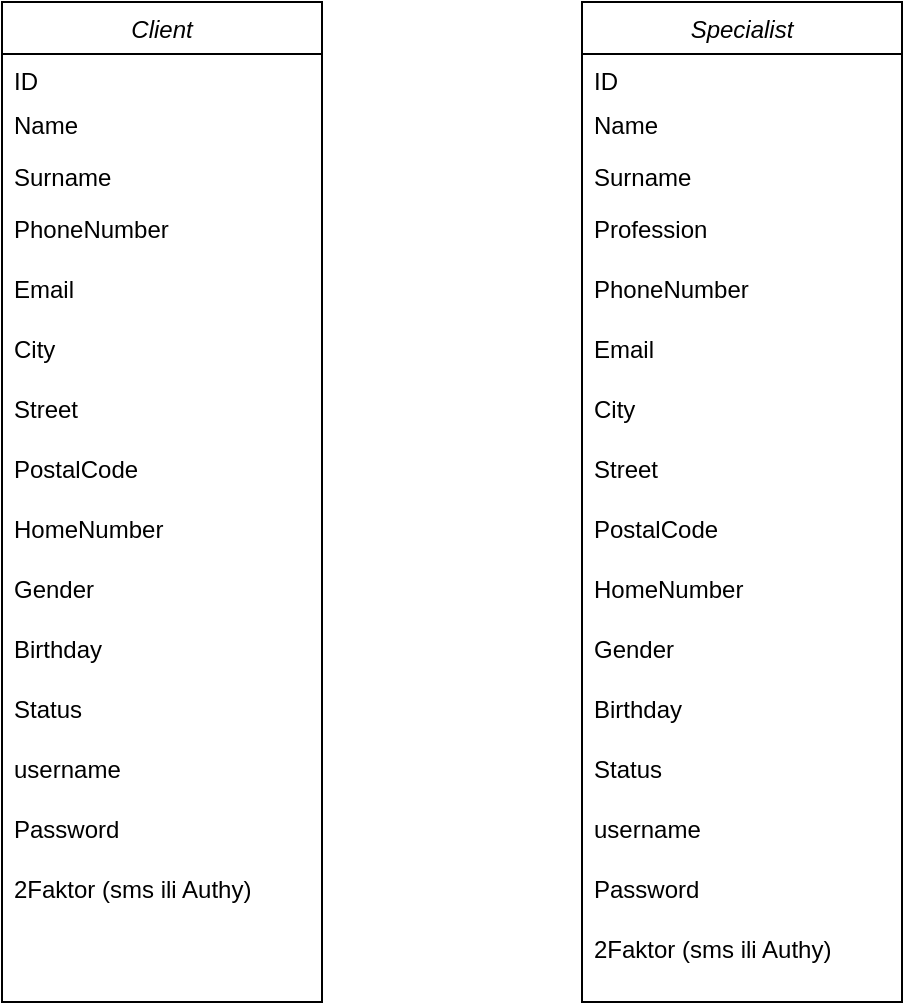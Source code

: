 <mxfile version="22.0.8" type="github">
  <diagram id="C5RBs43oDa-KdzZeNtuy" name="V-01">
    <mxGraphModel dx="954" dy="676" grid="1" gridSize="10" guides="1" tooltips="1" connect="1" arrows="0" fold="1" page="1" pageScale="1" pageWidth="827" pageHeight="1169" background="#ffffff" math="0" shadow="0">
      <root>
        <mxCell id="WIyWlLk6GJQsqaUBKTNV-0" />
        <mxCell id="WIyWlLk6GJQsqaUBKTNV-1" parent="WIyWlLk6GJQsqaUBKTNV-0" />
        <mxCell id="zkfFHV4jXpPFQw0GAbJ--0" value="Client" style="swimlane;fontStyle=2;align=center;verticalAlign=top;childLayout=stackLayout;horizontal=1;startSize=26;horizontalStack=0;resizeParent=1;resizeLast=0;collapsible=1;marginBottom=0;rounded=0;shadow=0;strokeWidth=1;" parent="WIyWlLk6GJQsqaUBKTNV-1" vertex="1">
          <mxGeometry x="80" y="120" width="160" height="500" as="geometry">
            <mxRectangle x="230" y="140" width="160" height="26" as="alternateBounds" />
          </mxGeometry>
        </mxCell>
        <mxCell id="zkfFHV4jXpPFQw0GAbJ--1" value="ID" style="text;align=left;verticalAlign=top;spacingLeft=4;spacingRight=4;overflow=hidden;rotatable=0;points=[[0,0.5],[1,0.5]];portConstraint=eastwest;" parent="zkfFHV4jXpPFQw0GAbJ--0" vertex="1">
          <mxGeometry y="26" width="160" height="22" as="geometry" />
        </mxCell>
        <mxCell id="zkfFHV4jXpPFQw0GAbJ--3" value="Name" style="text;align=left;verticalAlign=top;spacingLeft=4;spacingRight=4;overflow=hidden;rotatable=0;points=[[0,0.5],[1,0.5]];portConstraint=eastwest;rounded=0;shadow=0;html=0;" parent="zkfFHV4jXpPFQw0GAbJ--0" vertex="1">
          <mxGeometry y="48" width="160" height="26" as="geometry" />
        </mxCell>
        <mxCell id="vKKr8r4B2aW35uvNm8Vb-0" value="Surname" style="text;align=left;verticalAlign=top;spacingLeft=4;spacingRight=4;overflow=hidden;rotatable=0;points=[[0,0.5],[1,0.5]];portConstraint=eastwest;rounded=0;shadow=0;html=0;" vertex="1" parent="zkfFHV4jXpPFQw0GAbJ--0">
          <mxGeometry y="74" width="160" height="26" as="geometry" />
        </mxCell>
        <mxCell id="vKKr8r4B2aW35uvNm8Vb-4" value="PhoneNumber" style="text;align=left;verticalAlign=top;spacingLeft=4;spacingRight=4;overflow=hidden;rotatable=0;points=[[0,0.5],[1,0.5]];portConstraint=eastwest;rounded=0;shadow=0;html=0;" vertex="1" parent="zkfFHV4jXpPFQw0GAbJ--0">
          <mxGeometry y="100" width="160" height="30" as="geometry" />
        </mxCell>
        <mxCell id="vKKr8r4B2aW35uvNm8Vb-5" value="Email" style="text;align=left;verticalAlign=top;spacingLeft=4;spacingRight=4;overflow=hidden;rotatable=0;points=[[0,0.5],[1,0.5]];portConstraint=eastwest;rounded=0;shadow=0;html=0;" vertex="1" parent="zkfFHV4jXpPFQw0GAbJ--0">
          <mxGeometry y="130" width="160" height="30" as="geometry" />
        </mxCell>
        <mxCell id="vKKr8r4B2aW35uvNm8Vb-6" value="City&#xa;" style="text;align=left;verticalAlign=top;spacingLeft=4;spacingRight=4;overflow=hidden;rotatable=0;points=[[0,0.5],[1,0.5]];portConstraint=eastwest;rounded=0;shadow=0;html=0;" vertex="1" parent="zkfFHV4jXpPFQw0GAbJ--0">
          <mxGeometry y="160" width="160" height="30" as="geometry" />
        </mxCell>
        <mxCell id="vKKr8r4B2aW35uvNm8Vb-19" value="Street" style="text;align=left;verticalAlign=top;spacingLeft=4;spacingRight=4;overflow=hidden;rotatable=0;points=[[0,0.5],[1,0.5]];portConstraint=eastwest;rounded=0;shadow=0;html=0;" vertex="1" parent="zkfFHV4jXpPFQw0GAbJ--0">
          <mxGeometry y="190" width="160" height="30" as="geometry" />
        </mxCell>
        <mxCell id="vKKr8r4B2aW35uvNm8Vb-20" value="PostalCode" style="text;align=left;verticalAlign=top;spacingLeft=4;spacingRight=4;overflow=hidden;rotatable=0;points=[[0,0.5],[1,0.5]];portConstraint=eastwest;rounded=0;shadow=0;html=0;" vertex="1" parent="zkfFHV4jXpPFQw0GAbJ--0">
          <mxGeometry y="220" width="160" height="30" as="geometry" />
        </mxCell>
        <mxCell id="vKKr8r4B2aW35uvNm8Vb-21" value="HomeNumber" style="text;align=left;verticalAlign=top;spacingLeft=4;spacingRight=4;overflow=hidden;rotatable=0;points=[[0,0.5],[1,0.5]];portConstraint=eastwest;rounded=0;shadow=0;html=0;" vertex="1" parent="zkfFHV4jXpPFQw0GAbJ--0">
          <mxGeometry y="250" width="160" height="30" as="geometry" />
        </mxCell>
        <mxCell id="vKKr8r4B2aW35uvNm8Vb-7" value="Gender" style="text;align=left;verticalAlign=top;spacingLeft=4;spacingRight=4;overflow=hidden;rotatable=0;points=[[0,0.5],[1,0.5]];portConstraint=eastwest;rounded=0;shadow=0;html=0;" vertex="1" parent="zkfFHV4jXpPFQw0GAbJ--0">
          <mxGeometry y="280" width="160" height="30" as="geometry" />
        </mxCell>
        <mxCell id="vKKr8r4B2aW35uvNm8Vb-8" value="Birthday" style="text;align=left;verticalAlign=top;spacingLeft=4;spacingRight=4;overflow=hidden;rotatable=0;points=[[0,0.5],[1,0.5]];portConstraint=eastwest;rounded=0;shadow=0;html=0;" vertex="1" parent="zkfFHV4jXpPFQw0GAbJ--0">
          <mxGeometry y="310" width="160" height="30" as="geometry" />
        </mxCell>
        <mxCell id="vKKr8r4B2aW35uvNm8Vb-35" value="Status" style="text;align=left;verticalAlign=top;spacingLeft=4;spacingRight=4;overflow=hidden;rotatable=0;points=[[0,0.5],[1,0.5]];portConstraint=eastwest;rounded=0;shadow=0;html=0;" vertex="1" parent="zkfFHV4jXpPFQw0GAbJ--0">
          <mxGeometry y="340" width="160" height="30" as="geometry" />
        </mxCell>
        <mxCell id="vKKr8r4B2aW35uvNm8Vb-37" value="username" style="text;align=left;verticalAlign=top;spacingLeft=4;spacingRight=4;overflow=hidden;rotatable=0;points=[[0,0.5],[1,0.5]];portConstraint=eastwest;rounded=0;shadow=0;html=0;" vertex="1" parent="zkfFHV4jXpPFQw0GAbJ--0">
          <mxGeometry y="370" width="160" height="30" as="geometry" />
        </mxCell>
        <mxCell id="vKKr8r4B2aW35uvNm8Vb-39" value="Password" style="text;align=left;verticalAlign=top;spacingLeft=4;spacingRight=4;overflow=hidden;rotatable=0;points=[[0,0.5],[1,0.5]];portConstraint=eastwest;rounded=0;shadow=0;html=0;" vertex="1" parent="zkfFHV4jXpPFQw0GAbJ--0">
          <mxGeometry y="400" width="160" height="30" as="geometry" />
        </mxCell>
        <mxCell id="vKKr8r4B2aW35uvNm8Vb-41" value="2Faktor (sms ili Authy)" style="text;align=left;verticalAlign=top;spacingLeft=4;spacingRight=4;overflow=hidden;rotatable=0;points=[[0,0.5],[1,0.5]];portConstraint=eastwest;rounded=0;shadow=0;html=0;" vertex="1" parent="zkfFHV4jXpPFQw0GAbJ--0">
          <mxGeometry y="430" width="160" height="30" as="geometry" />
        </mxCell>
        <mxCell id="vKKr8r4B2aW35uvNm8Vb-22" value="Specialist" style="swimlane;fontStyle=2;align=center;verticalAlign=top;childLayout=stackLayout;horizontal=1;startSize=26;horizontalStack=0;resizeParent=1;resizeLast=0;collapsible=1;marginBottom=0;rounded=0;shadow=0;strokeWidth=1;fontColor=#000000;" vertex="1" parent="WIyWlLk6GJQsqaUBKTNV-1">
          <mxGeometry x="370" y="120" width="160" height="500" as="geometry">
            <mxRectangle x="230" y="140" width="160" height="26" as="alternateBounds" />
          </mxGeometry>
        </mxCell>
        <mxCell id="vKKr8r4B2aW35uvNm8Vb-23" value="ID" style="text;align=left;verticalAlign=top;spacingLeft=4;spacingRight=4;overflow=hidden;rotatable=0;points=[[0,0.5],[1,0.5]];portConstraint=eastwest;" vertex="1" parent="vKKr8r4B2aW35uvNm8Vb-22">
          <mxGeometry y="26" width="160" height="22" as="geometry" />
        </mxCell>
        <mxCell id="vKKr8r4B2aW35uvNm8Vb-24" value="Name" style="text;align=left;verticalAlign=top;spacingLeft=4;spacingRight=4;overflow=hidden;rotatable=0;points=[[0,0.5],[1,0.5]];portConstraint=eastwest;rounded=0;shadow=0;html=0;" vertex="1" parent="vKKr8r4B2aW35uvNm8Vb-22">
          <mxGeometry y="48" width="160" height="26" as="geometry" />
        </mxCell>
        <mxCell id="vKKr8r4B2aW35uvNm8Vb-25" value="Surname" style="text;align=left;verticalAlign=top;spacingLeft=4;spacingRight=4;overflow=hidden;rotatable=0;points=[[0,0.5],[1,0.5]];portConstraint=eastwest;rounded=0;shadow=0;html=0;" vertex="1" parent="vKKr8r4B2aW35uvNm8Vb-22">
          <mxGeometry y="74" width="160" height="26" as="geometry" />
        </mxCell>
        <mxCell id="vKKr8r4B2aW35uvNm8Vb-34" value="Profession" style="text;align=left;verticalAlign=top;spacingLeft=4;spacingRight=4;overflow=hidden;rotatable=0;points=[[0,0.5],[1,0.5]];portConstraint=eastwest;rounded=0;shadow=0;html=0;" vertex="1" parent="vKKr8r4B2aW35uvNm8Vb-22">
          <mxGeometry y="100" width="160" height="30" as="geometry" />
        </mxCell>
        <mxCell id="vKKr8r4B2aW35uvNm8Vb-26" value="PhoneNumber" style="text;align=left;verticalAlign=top;spacingLeft=4;spacingRight=4;overflow=hidden;rotatable=0;points=[[0,0.5],[1,0.5]];portConstraint=eastwest;rounded=0;shadow=0;html=0;" vertex="1" parent="vKKr8r4B2aW35uvNm8Vb-22">
          <mxGeometry y="130" width="160" height="30" as="geometry" />
        </mxCell>
        <mxCell id="vKKr8r4B2aW35uvNm8Vb-27" value="Email" style="text;align=left;verticalAlign=top;spacingLeft=4;spacingRight=4;overflow=hidden;rotatable=0;points=[[0,0.5],[1,0.5]];portConstraint=eastwest;rounded=0;shadow=0;html=0;" vertex="1" parent="vKKr8r4B2aW35uvNm8Vb-22">
          <mxGeometry y="160" width="160" height="30" as="geometry" />
        </mxCell>
        <mxCell id="vKKr8r4B2aW35uvNm8Vb-28" value="City&#xa;" style="text;align=left;verticalAlign=top;spacingLeft=4;spacingRight=4;overflow=hidden;rotatable=0;points=[[0,0.5],[1,0.5]];portConstraint=eastwest;rounded=0;shadow=0;html=0;" vertex="1" parent="vKKr8r4B2aW35uvNm8Vb-22">
          <mxGeometry y="190" width="160" height="30" as="geometry" />
        </mxCell>
        <mxCell id="vKKr8r4B2aW35uvNm8Vb-29" value="Street" style="text;align=left;verticalAlign=top;spacingLeft=4;spacingRight=4;overflow=hidden;rotatable=0;points=[[0,0.5],[1,0.5]];portConstraint=eastwest;rounded=0;shadow=0;html=0;" vertex="1" parent="vKKr8r4B2aW35uvNm8Vb-22">
          <mxGeometry y="220" width="160" height="30" as="geometry" />
        </mxCell>
        <mxCell id="vKKr8r4B2aW35uvNm8Vb-30" value="PostalCode" style="text;align=left;verticalAlign=top;spacingLeft=4;spacingRight=4;overflow=hidden;rotatable=0;points=[[0,0.5],[1,0.5]];portConstraint=eastwest;rounded=0;shadow=0;html=0;" vertex="1" parent="vKKr8r4B2aW35uvNm8Vb-22">
          <mxGeometry y="250" width="160" height="30" as="geometry" />
        </mxCell>
        <mxCell id="vKKr8r4B2aW35uvNm8Vb-31" value="HomeNumber" style="text;align=left;verticalAlign=top;spacingLeft=4;spacingRight=4;overflow=hidden;rotatable=0;points=[[0,0.5],[1,0.5]];portConstraint=eastwest;rounded=0;shadow=0;html=0;" vertex="1" parent="vKKr8r4B2aW35uvNm8Vb-22">
          <mxGeometry y="280" width="160" height="30" as="geometry" />
        </mxCell>
        <mxCell id="vKKr8r4B2aW35uvNm8Vb-32" value="Gender" style="text;align=left;verticalAlign=top;spacingLeft=4;spacingRight=4;overflow=hidden;rotatable=0;points=[[0,0.5],[1,0.5]];portConstraint=eastwest;rounded=0;shadow=0;html=0;" vertex="1" parent="vKKr8r4B2aW35uvNm8Vb-22">
          <mxGeometry y="310" width="160" height="30" as="geometry" />
        </mxCell>
        <mxCell id="vKKr8r4B2aW35uvNm8Vb-33" value="Birthday" style="text;align=left;verticalAlign=top;spacingLeft=4;spacingRight=4;overflow=hidden;rotatable=0;points=[[0,0.5],[1,0.5]];portConstraint=eastwest;rounded=0;shadow=0;html=0;" vertex="1" parent="vKKr8r4B2aW35uvNm8Vb-22">
          <mxGeometry y="340" width="160" height="30" as="geometry" />
        </mxCell>
        <mxCell id="vKKr8r4B2aW35uvNm8Vb-36" value="Status" style="text;align=left;verticalAlign=top;spacingLeft=4;spacingRight=4;overflow=hidden;rotatable=0;points=[[0,0.5],[1,0.5]];portConstraint=eastwest;rounded=0;shadow=0;html=0;" vertex="1" parent="vKKr8r4B2aW35uvNm8Vb-22">
          <mxGeometry y="370" width="160" height="30" as="geometry" />
        </mxCell>
        <mxCell id="vKKr8r4B2aW35uvNm8Vb-38" value="username" style="text;align=left;verticalAlign=top;spacingLeft=4;spacingRight=4;overflow=hidden;rotatable=0;points=[[0,0.5],[1,0.5]];portConstraint=eastwest;rounded=0;shadow=0;html=0;" vertex="1" parent="vKKr8r4B2aW35uvNm8Vb-22">
          <mxGeometry y="400" width="160" height="30" as="geometry" />
        </mxCell>
        <mxCell id="vKKr8r4B2aW35uvNm8Vb-40" value="Password" style="text;align=left;verticalAlign=top;spacingLeft=4;spacingRight=4;overflow=hidden;rotatable=0;points=[[0,0.5],[1,0.5]];portConstraint=eastwest;rounded=0;shadow=0;html=0;" vertex="1" parent="vKKr8r4B2aW35uvNm8Vb-22">
          <mxGeometry y="430" width="160" height="30" as="geometry" />
        </mxCell>
        <mxCell id="vKKr8r4B2aW35uvNm8Vb-42" value="2Faktor (sms ili Authy)" style="text;align=left;verticalAlign=top;spacingLeft=4;spacingRight=4;overflow=hidden;rotatable=0;points=[[0,0.5],[1,0.5]];portConstraint=eastwest;rounded=0;shadow=0;html=0;" vertex="1" parent="vKKr8r4B2aW35uvNm8Vb-22">
          <mxGeometry y="460" width="160" height="30" as="geometry" />
        </mxCell>
      </root>
    </mxGraphModel>
  </diagram>
</mxfile>
